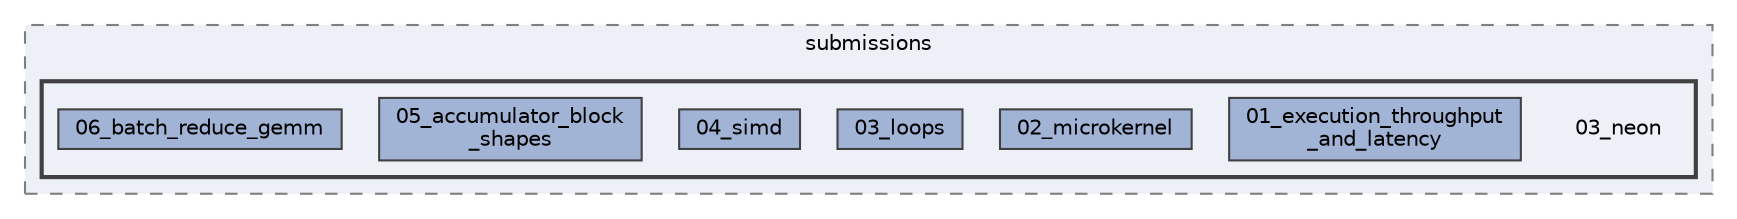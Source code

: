 digraph "/home/runner/work/machine-learning-compilers/machine-learning-compilers/src/submissions/03_neon"
{
 // LATEX_PDF_SIZE
  bgcolor="transparent";
  edge [fontname=Helvetica,fontsize=10,labelfontname=Helvetica,labelfontsize=10];
  node [fontname=Helvetica,fontsize=10,shape=box,height=0.2,width=0.4];
  compound=true
  subgraph clusterdir_89b09214c7b8767e580eb9d0667695f6 {
    graph [ bgcolor="#edf0f7", pencolor="grey50", label="submissions", fontname=Helvetica,fontsize=10 style="filled,dashed", URL="dir_89b09214c7b8767e580eb9d0667695f6.html",tooltip=""]
  subgraph clusterdir_b2c563f7bf427f5a0c17c9a95cb1f2fd {
    graph [ bgcolor="#edf0f7", pencolor="grey25", label="", fontname=Helvetica,fontsize=10 style="filled,bold", URL="dir_b2c563f7bf427f5a0c17c9a95cb1f2fd.html",tooltip=""]
    dir_b2c563f7bf427f5a0c17c9a95cb1f2fd [shape=plaintext, label="03_neon"];
  dir_db0c44b6c99babc115391fee31ffffd2 [label="01_execution_throughput\l_and_latency", fillcolor="#a2b4d6", color="grey25", style="filled", URL="dir_db0c44b6c99babc115391fee31ffffd2.html",tooltip=""];
  dir_e6eb231c0e4101fda6c4d8d8fac3babc [label="02_microkernel", fillcolor="#a2b4d6", color="grey25", style="filled", URL="dir_e6eb231c0e4101fda6c4d8d8fac3babc.html",tooltip=""];
  dir_fdaeb624d648c5eadf33e2657c6f49fc [label="03_loops", fillcolor="#a2b4d6", color="grey25", style="filled", URL="dir_fdaeb624d648c5eadf33e2657c6f49fc.html",tooltip=""];
  dir_1bbf329644173ab09491115de8dab028 [label="04_simd", fillcolor="#a2b4d6", color="grey25", style="filled", URL="dir_1bbf329644173ab09491115de8dab028.html",tooltip=""];
  dir_3574dc578a2032e7bffd7af1f5b71dbd [label="05_accumulator_block\l_shapes", fillcolor="#a2b4d6", color="grey25", style="filled", URL="dir_3574dc578a2032e7bffd7af1f5b71dbd.html",tooltip=""];
  dir_f78ac28d176dc5803113e6f9814f5964 [label="06_batch_reduce_gemm", fillcolor="#a2b4d6", color="grey25", style="filled", URL="dir_f78ac28d176dc5803113e6f9814f5964.html",tooltip=""];
  }
  }
}
